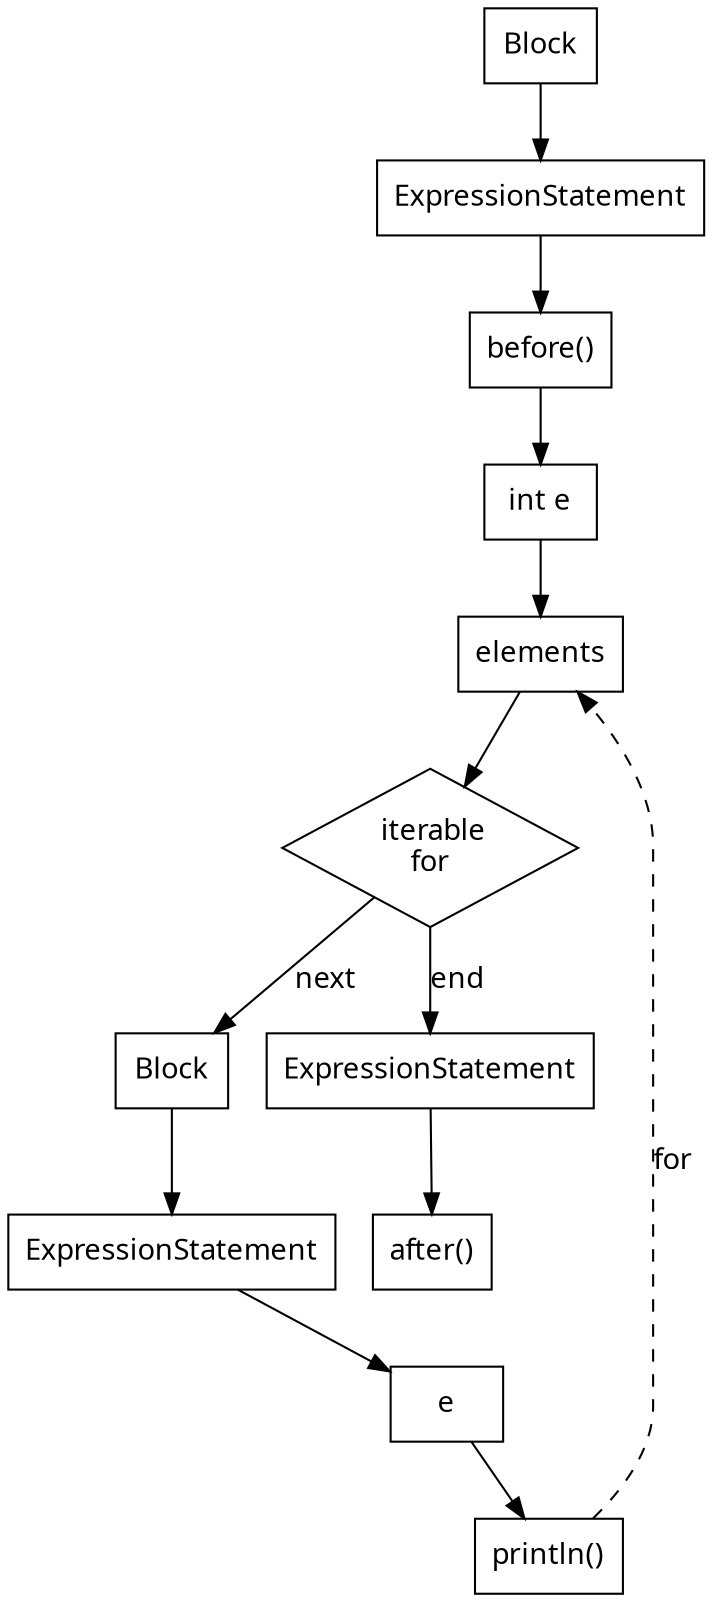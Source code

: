 digraph G_4 {
  node [
    shape = rect;
    fontname = "Handlee";
  ]
  edge [
    fontname = "Handlee";
  ]
  bgcolor = transparent;
  fontname = "Handlee";
  compound = true;
  s_68 [
    class = "block";
    label = "Block";
    fillcolor = white;
    style = filled;
  ];
  s_69 [
    class = "expressionStatement";
    label = "ExpressionStatement";
    fillcolor = white;
    style = filled;
  ];
  s_69_2 [
    class = "methodInvocation";
    label = "before()";
    fillcolor = white;
    style = filled;
  ];
  for_70 [
    class = "enhancedFor";
    label = " iterable\nfor";
    fillcolor = white;
    shape = diamond;
    style = filled;
  ];
  s_70 [
    class = "initialiser singleVariableDeclaration";
    label = "int e";
    fillcolor = white;
    style = filled;
  ];
  s_70_3 [
    class = "expression simpleName";
    label = "elements";
    fillcolor = white;
    style = filled;
  ];
  s_70_4 [
    class = "block";
    label = "Block";
    fillcolor = white;
    style = filled;
  ];
  s_71 [
    class = "expressionStatement";
    label = "ExpressionStatement";
    fillcolor = white;
    style = filled;
  ];
  s_71_2 [
    class = "methodInvocation";
    label = "println()";
    fillcolor = white;
    style = filled;
  ];
  s_71_4 [
    class = "simpleName";
    label = "e";
    fillcolor = white;
    style = filled;
  ];
  s_73 [
    class = "expressionStatement";
    label = "ExpressionStatement";
    fillcolor = white;
    style = filled;
  ];
  s_73_2 [
    class = "methodInvocation";
    label = "after()";
    fillcolor = white;
    style = filled;
  ];
  s_68 -> s_69;
  s_69 -> s_69_2;
  s_69_2 -> s_70;
  s_70 -> s_70_3;
  s_70_3 -> for_70;
  for_70 -> s_70_4 [
    label="next";
  ];
  s_70_4 -> s_71;
  s_71 -> s_71_4;
  s_71_4 -> s_71_2;
  s_71_2 -> s_70_3 [
    label="for";
    style = dashed;
  ];
  for_70 -> s_73 [
    label="end";
  ];
  s_73 -> s_73_2;

}


